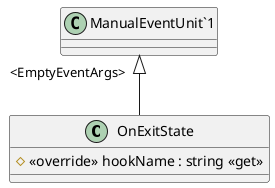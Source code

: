 @startuml
class OnExitState {
    # <<override>> hookName : string <<get>>
}
"ManualEventUnit`1" "<EmptyEventArgs>" <|-- OnExitState
@enduml

